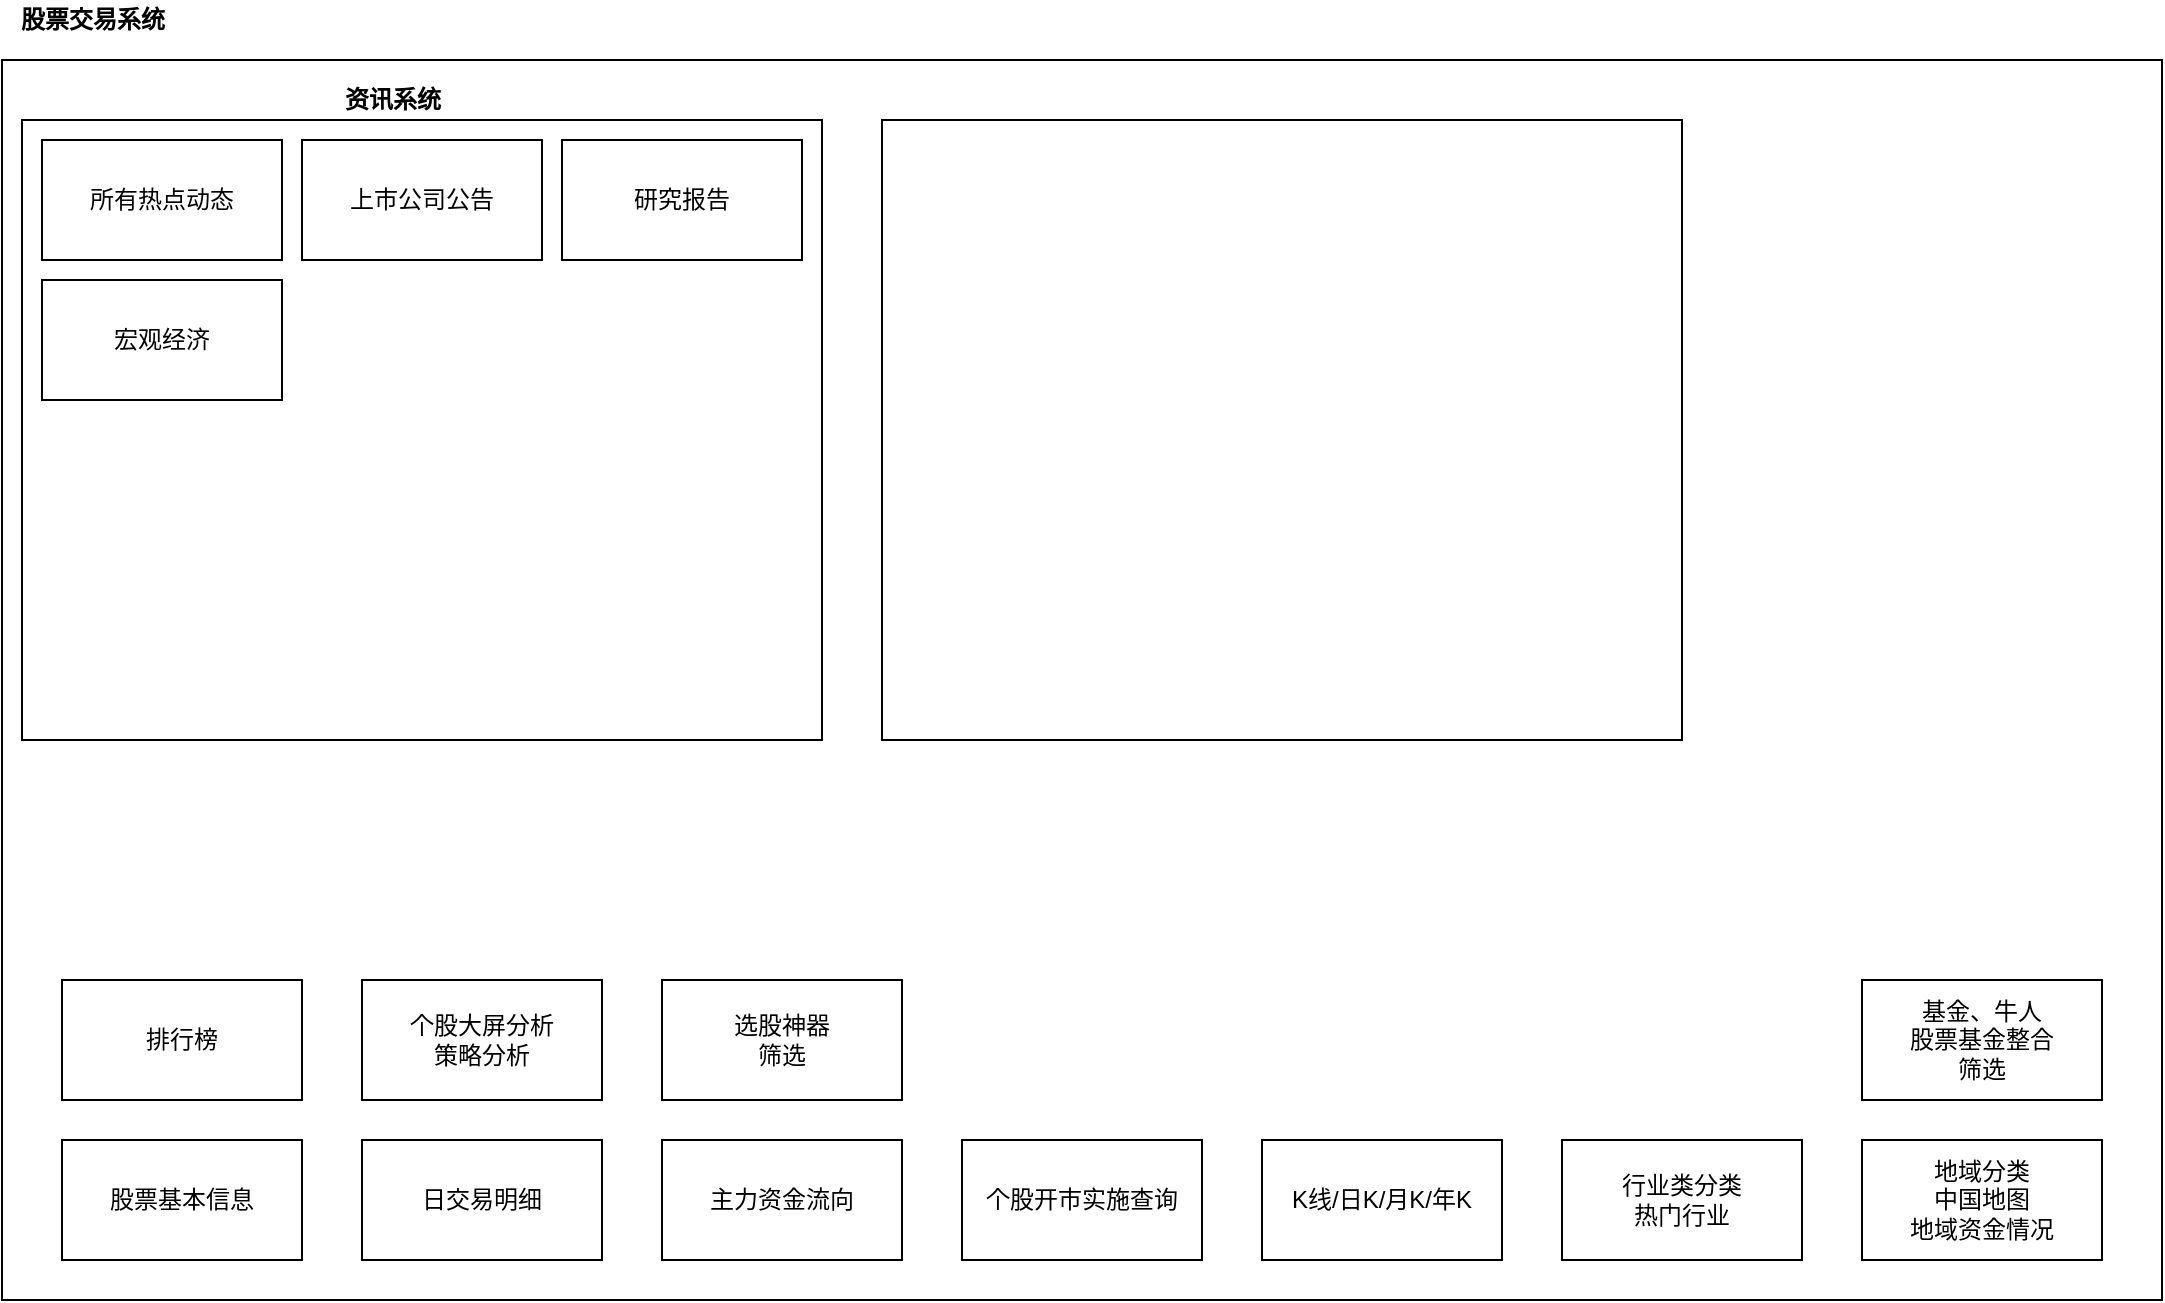 <mxfile version="14.9.7" type="github">
  <diagram id="C5RBs43oDa-KdzZeNtuy" name="Page-1">
    <mxGraphModel dx="1422" dy="835" grid="1" gridSize="10" guides="1" tooltips="1" connect="1" arrows="1" fold="1" page="1" pageScale="1" pageWidth="1169" pageHeight="827" math="0" shadow="0">
      <root>
        <mxCell id="WIyWlLk6GJQsqaUBKTNV-0" />
        <mxCell id="WIyWlLk6GJQsqaUBKTNV-1" parent="WIyWlLk6GJQsqaUBKTNV-0" />
        <mxCell id="Ym-d_akJX4R3M71p5_LC-0" value="" style="rounded=0;whiteSpace=wrap;html=1;" vertex="1" parent="WIyWlLk6GJQsqaUBKTNV-1">
          <mxGeometry x="20" y="50" width="1080" height="620" as="geometry" />
        </mxCell>
        <mxCell id="Ym-d_akJX4R3M71p5_LC-1" value="&lt;span&gt;&lt;b&gt;股票交易系统&lt;/b&gt;&lt;/span&gt;" style="text;html=1;align=center;verticalAlign=middle;resizable=0;points=[];autosize=1;strokeColor=none;" vertex="1" parent="WIyWlLk6GJQsqaUBKTNV-1">
          <mxGeometry x="20" y="20" width="90" height="20" as="geometry" />
        </mxCell>
        <mxCell id="Ym-d_akJX4R3M71p5_LC-2" value="股票基本信息" style="rounded=0;whiteSpace=wrap;html=1;" vertex="1" parent="WIyWlLk6GJQsqaUBKTNV-1">
          <mxGeometry x="50" y="590" width="120" height="60" as="geometry" />
        </mxCell>
        <mxCell id="Ym-d_akJX4R3M71p5_LC-3" value="日交易明细" style="rounded=0;whiteSpace=wrap;html=1;" vertex="1" parent="WIyWlLk6GJQsqaUBKTNV-1">
          <mxGeometry x="200" y="590" width="120" height="60" as="geometry" />
        </mxCell>
        <mxCell id="Ym-d_akJX4R3M71p5_LC-4" value="主力资金流向" style="rounded=0;whiteSpace=wrap;html=1;" vertex="1" parent="WIyWlLk6GJQsqaUBKTNV-1">
          <mxGeometry x="350" y="590" width="120" height="60" as="geometry" />
        </mxCell>
        <mxCell id="Ym-d_akJX4R3M71p5_LC-8" value="" style="rounded=0;whiteSpace=wrap;html=1;" vertex="1" parent="WIyWlLk6GJQsqaUBKTNV-1">
          <mxGeometry x="30" y="80" width="400" height="310" as="geometry" />
        </mxCell>
        <mxCell id="Ym-d_akJX4R3M71p5_LC-5" value="所有热点动态" style="rounded=0;whiteSpace=wrap;html=1;" vertex="1" parent="WIyWlLk6GJQsqaUBKTNV-1">
          <mxGeometry x="40" y="90" width="120" height="60" as="geometry" />
        </mxCell>
        <mxCell id="Ym-d_akJX4R3M71p5_LC-9" value="&lt;b&gt;资讯系统&lt;/b&gt;" style="text;html=1;align=center;verticalAlign=middle;resizable=0;points=[];autosize=1;strokeColor=none;" vertex="1" parent="WIyWlLk6GJQsqaUBKTNV-1">
          <mxGeometry x="185" y="60" width="60" height="20" as="geometry" />
        </mxCell>
        <mxCell id="Ym-d_akJX4R3M71p5_LC-6" value="上市公司公告" style="rounded=0;whiteSpace=wrap;html=1;" vertex="1" parent="WIyWlLk6GJQsqaUBKTNV-1">
          <mxGeometry x="170" y="90" width="120" height="60" as="geometry" />
        </mxCell>
        <mxCell id="Ym-d_akJX4R3M71p5_LC-7" value="研究报告" style="rounded=0;whiteSpace=wrap;html=1;" vertex="1" parent="WIyWlLk6GJQsqaUBKTNV-1">
          <mxGeometry x="300" y="90" width="120" height="60" as="geometry" />
        </mxCell>
        <mxCell id="Ym-d_akJX4R3M71p5_LC-10" value="" style="rounded=0;whiteSpace=wrap;html=1;" vertex="1" parent="WIyWlLk6GJQsqaUBKTNV-1">
          <mxGeometry x="460" y="80" width="400" height="310" as="geometry" />
        </mxCell>
        <mxCell id="Ym-d_akJX4R3M71p5_LC-11" value="个股开市实施查询" style="rounded=0;whiteSpace=wrap;html=1;" vertex="1" parent="WIyWlLk6GJQsqaUBKTNV-1">
          <mxGeometry x="500" y="590" width="120" height="60" as="geometry" />
        </mxCell>
        <mxCell id="Ym-d_akJX4R3M71p5_LC-13" value="K线/日K/月K/年K" style="rounded=0;whiteSpace=wrap;html=1;" vertex="1" parent="WIyWlLk6GJQsqaUBKTNV-1">
          <mxGeometry x="650" y="590" width="120" height="60" as="geometry" />
        </mxCell>
        <mxCell id="Ym-d_akJX4R3M71p5_LC-14" value="行业类分类&lt;br&gt;热门行业" style="rounded=0;whiteSpace=wrap;html=1;" vertex="1" parent="WIyWlLk6GJQsqaUBKTNV-1">
          <mxGeometry x="800" y="590" width="120" height="60" as="geometry" />
        </mxCell>
        <mxCell id="Ym-d_akJX4R3M71p5_LC-15" value="地域分类&lt;br&gt;中国地图&lt;br&gt;地域资金情况" style="rounded=0;whiteSpace=wrap;html=1;" vertex="1" parent="WIyWlLk6GJQsqaUBKTNV-1">
          <mxGeometry x="950" y="590" width="120" height="60" as="geometry" />
        </mxCell>
        <mxCell id="Ym-d_akJX4R3M71p5_LC-16" value="排行榜" style="rounded=0;whiteSpace=wrap;html=1;" vertex="1" parent="WIyWlLk6GJQsqaUBKTNV-1">
          <mxGeometry x="50" y="510" width="120" height="60" as="geometry" />
        </mxCell>
        <mxCell id="Ym-d_akJX4R3M71p5_LC-17" value="基金、牛人&lt;br&gt;股票基金整合&lt;br&gt;筛选" style="rounded=0;whiteSpace=wrap;html=1;" vertex="1" parent="WIyWlLk6GJQsqaUBKTNV-1">
          <mxGeometry x="950" y="510" width="120" height="60" as="geometry" />
        </mxCell>
        <mxCell id="Ym-d_akJX4R3M71p5_LC-18" value="宏观经济" style="rounded=0;whiteSpace=wrap;html=1;" vertex="1" parent="WIyWlLk6GJQsqaUBKTNV-1">
          <mxGeometry x="40" y="160" width="120" height="60" as="geometry" />
        </mxCell>
        <mxCell id="Ym-d_akJX4R3M71p5_LC-19" value="个股大屏分析&lt;br&gt;策略分析" style="rounded=0;whiteSpace=wrap;html=1;" vertex="1" parent="WIyWlLk6GJQsqaUBKTNV-1">
          <mxGeometry x="200" y="510" width="120" height="60" as="geometry" />
        </mxCell>
        <mxCell id="Ym-d_akJX4R3M71p5_LC-20" value="选股神器&lt;br&gt;筛选" style="rounded=0;whiteSpace=wrap;html=1;" vertex="1" parent="WIyWlLk6GJQsqaUBKTNV-1">
          <mxGeometry x="350" y="510" width="120" height="60" as="geometry" />
        </mxCell>
      </root>
    </mxGraphModel>
  </diagram>
</mxfile>
